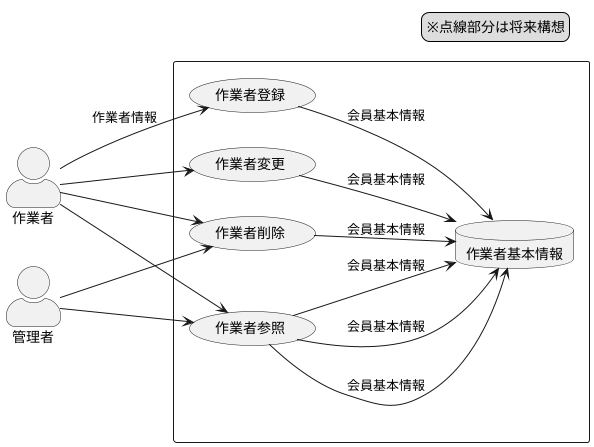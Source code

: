 @startuml
skinparam{
  defaultFontName GenShinGothic-P CJK JP Regular
  actorStyle awesome
}
left to right direction

actor 作業者 as a1
actor 管理者 as a2

rectangle {
  database 作業者基本情報 as dkk

  (作業者登録) as register
  (作業者削除) as delete
  (作業者参照) as preview
  (作業者変更) as edit

  a1 --> register:作業者情報
  register --> dkk:会員基本情報

  a1 --> delete
  delete --> dkk:会員基本情報

  a1 --> preview
  preview --> dkk:会員基本情報

  a2 --> preview
  preview --> dkk:会員基本情報

  a2 --> delete
  preview --> dkk:会員基本情報

  a1 --> edit
  edit --> dkk:会員基本情報
}

legend top right
  ※点線部分は将来構想
end legend



@enduml